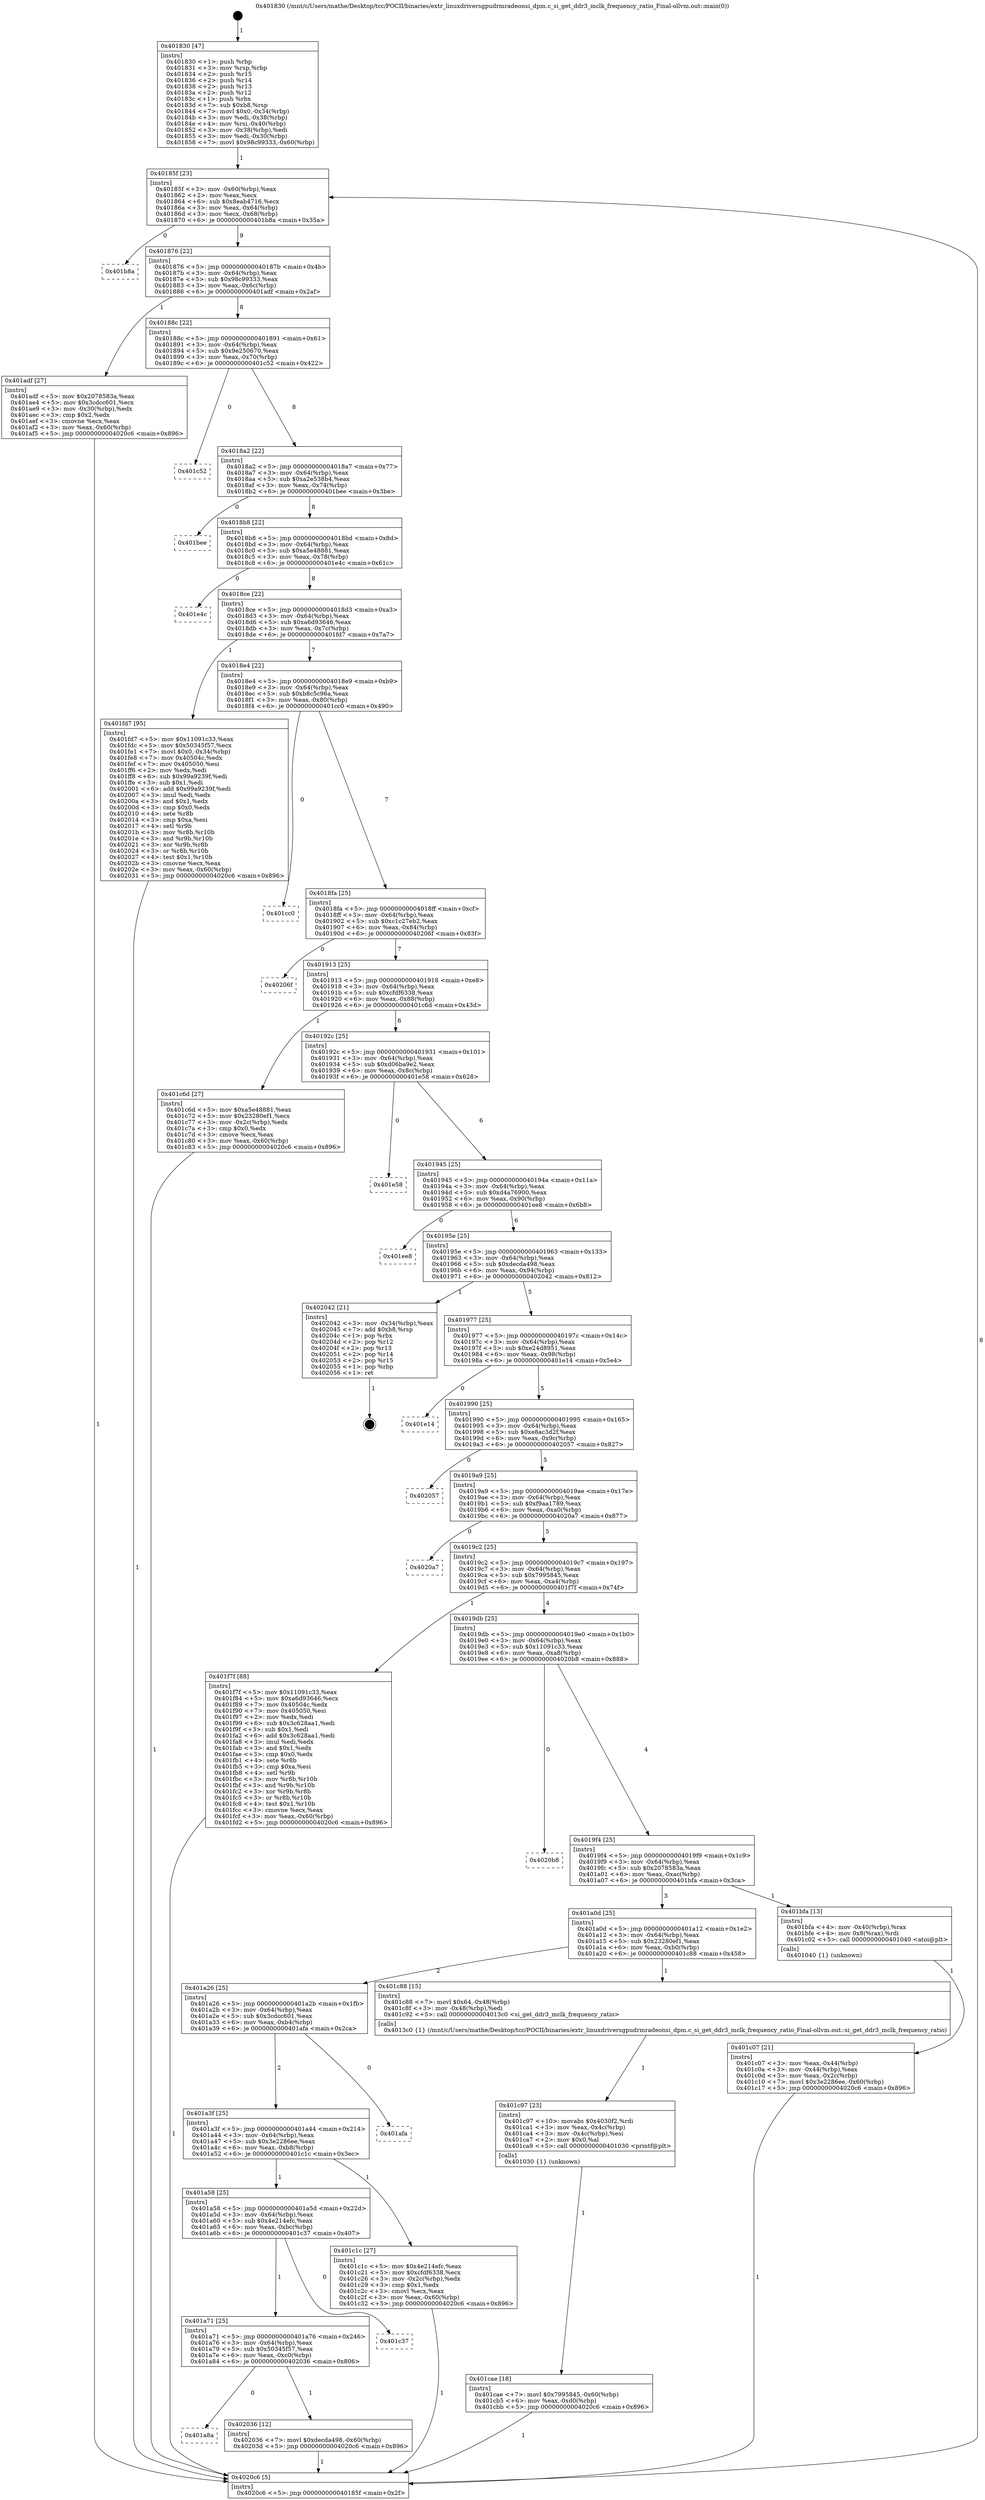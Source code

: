 digraph "0x401830" {
  label = "0x401830 (/mnt/c/Users/mathe/Desktop/tcc/POCII/binaries/extr_linuxdriversgpudrmradeonsi_dpm.c_si_get_ddr3_mclk_frequency_ratio_Final-ollvm.out::main(0))"
  labelloc = "t"
  node[shape=record]

  Entry [label="",width=0.3,height=0.3,shape=circle,fillcolor=black,style=filled]
  "0x40185f" [label="{
     0x40185f [23]\l
     | [instrs]\l
     &nbsp;&nbsp;0x40185f \<+3\>: mov -0x60(%rbp),%eax\l
     &nbsp;&nbsp;0x401862 \<+2\>: mov %eax,%ecx\l
     &nbsp;&nbsp;0x401864 \<+6\>: sub $0x8eab4716,%ecx\l
     &nbsp;&nbsp;0x40186a \<+3\>: mov %eax,-0x64(%rbp)\l
     &nbsp;&nbsp;0x40186d \<+3\>: mov %ecx,-0x68(%rbp)\l
     &nbsp;&nbsp;0x401870 \<+6\>: je 0000000000401b8a \<main+0x35a\>\l
  }"]
  "0x401b8a" [label="{
     0x401b8a\l
  }", style=dashed]
  "0x401876" [label="{
     0x401876 [22]\l
     | [instrs]\l
     &nbsp;&nbsp;0x401876 \<+5\>: jmp 000000000040187b \<main+0x4b\>\l
     &nbsp;&nbsp;0x40187b \<+3\>: mov -0x64(%rbp),%eax\l
     &nbsp;&nbsp;0x40187e \<+5\>: sub $0x98c99333,%eax\l
     &nbsp;&nbsp;0x401883 \<+3\>: mov %eax,-0x6c(%rbp)\l
     &nbsp;&nbsp;0x401886 \<+6\>: je 0000000000401adf \<main+0x2af\>\l
  }"]
  Exit [label="",width=0.3,height=0.3,shape=circle,fillcolor=black,style=filled,peripheries=2]
  "0x401adf" [label="{
     0x401adf [27]\l
     | [instrs]\l
     &nbsp;&nbsp;0x401adf \<+5\>: mov $0x2078583a,%eax\l
     &nbsp;&nbsp;0x401ae4 \<+5\>: mov $0x3cdcc601,%ecx\l
     &nbsp;&nbsp;0x401ae9 \<+3\>: mov -0x30(%rbp),%edx\l
     &nbsp;&nbsp;0x401aec \<+3\>: cmp $0x2,%edx\l
     &nbsp;&nbsp;0x401aef \<+3\>: cmovne %ecx,%eax\l
     &nbsp;&nbsp;0x401af2 \<+3\>: mov %eax,-0x60(%rbp)\l
     &nbsp;&nbsp;0x401af5 \<+5\>: jmp 00000000004020c6 \<main+0x896\>\l
  }"]
  "0x40188c" [label="{
     0x40188c [22]\l
     | [instrs]\l
     &nbsp;&nbsp;0x40188c \<+5\>: jmp 0000000000401891 \<main+0x61\>\l
     &nbsp;&nbsp;0x401891 \<+3\>: mov -0x64(%rbp),%eax\l
     &nbsp;&nbsp;0x401894 \<+5\>: sub $0x9e250670,%eax\l
     &nbsp;&nbsp;0x401899 \<+3\>: mov %eax,-0x70(%rbp)\l
     &nbsp;&nbsp;0x40189c \<+6\>: je 0000000000401c52 \<main+0x422\>\l
  }"]
  "0x4020c6" [label="{
     0x4020c6 [5]\l
     | [instrs]\l
     &nbsp;&nbsp;0x4020c6 \<+5\>: jmp 000000000040185f \<main+0x2f\>\l
  }"]
  "0x401830" [label="{
     0x401830 [47]\l
     | [instrs]\l
     &nbsp;&nbsp;0x401830 \<+1\>: push %rbp\l
     &nbsp;&nbsp;0x401831 \<+3\>: mov %rsp,%rbp\l
     &nbsp;&nbsp;0x401834 \<+2\>: push %r15\l
     &nbsp;&nbsp;0x401836 \<+2\>: push %r14\l
     &nbsp;&nbsp;0x401838 \<+2\>: push %r13\l
     &nbsp;&nbsp;0x40183a \<+2\>: push %r12\l
     &nbsp;&nbsp;0x40183c \<+1\>: push %rbx\l
     &nbsp;&nbsp;0x40183d \<+7\>: sub $0xb8,%rsp\l
     &nbsp;&nbsp;0x401844 \<+7\>: movl $0x0,-0x34(%rbp)\l
     &nbsp;&nbsp;0x40184b \<+3\>: mov %edi,-0x38(%rbp)\l
     &nbsp;&nbsp;0x40184e \<+4\>: mov %rsi,-0x40(%rbp)\l
     &nbsp;&nbsp;0x401852 \<+3\>: mov -0x38(%rbp),%edi\l
     &nbsp;&nbsp;0x401855 \<+3\>: mov %edi,-0x30(%rbp)\l
     &nbsp;&nbsp;0x401858 \<+7\>: movl $0x98c99333,-0x60(%rbp)\l
  }"]
  "0x401a8a" [label="{
     0x401a8a\l
  }", style=dashed]
  "0x401c52" [label="{
     0x401c52\l
  }", style=dashed]
  "0x4018a2" [label="{
     0x4018a2 [22]\l
     | [instrs]\l
     &nbsp;&nbsp;0x4018a2 \<+5\>: jmp 00000000004018a7 \<main+0x77\>\l
     &nbsp;&nbsp;0x4018a7 \<+3\>: mov -0x64(%rbp),%eax\l
     &nbsp;&nbsp;0x4018aa \<+5\>: sub $0xa2e538b4,%eax\l
     &nbsp;&nbsp;0x4018af \<+3\>: mov %eax,-0x74(%rbp)\l
     &nbsp;&nbsp;0x4018b2 \<+6\>: je 0000000000401bee \<main+0x3be\>\l
  }"]
  "0x402036" [label="{
     0x402036 [12]\l
     | [instrs]\l
     &nbsp;&nbsp;0x402036 \<+7\>: movl $0xdecda498,-0x60(%rbp)\l
     &nbsp;&nbsp;0x40203d \<+5\>: jmp 00000000004020c6 \<main+0x896\>\l
  }"]
  "0x401bee" [label="{
     0x401bee\l
  }", style=dashed]
  "0x4018b8" [label="{
     0x4018b8 [22]\l
     | [instrs]\l
     &nbsp;&nbsp;0x4018b8 \<+5\>: jmp 00000000004018bd \<main+0x8d\>\l
     &nbsp;&nbsp;0x4018bd \<+3\>: mov -0x64(%rbp),%eax\l
     &nbsp;&nbsp;0x4018c0 \<+5\>: sub $0xa5e48881,%eax\l
     &nbsp;&nbsp;0x4018c5 \<+3\>: mov %eax,-0x78(%rbp)\l
     &nbsp;&nbsp;0x4018c8 \<+6\>: je 0000000000401e4c \<main+0x61c\>\l
  }"]
  "0x401a71" [label="{
     0x401a71 [25]\l
     | [instrs]\l
     &nbsp;&nbsp;0x401a71 \<+5\>: jmp 0000000000401a76 \<main+0x246\>\l
     &nbsp;&nbsp;0x401a76 \<+3\>: mov -0x64(%rbp),%eax\l
     &nbsp;&nbsp;0x401a79 \<+5\>: sub $0x50345f57,%eax\l
     &nbsp;&nbsp;0x401a7e \<+6\>: mov %eax,-0xc0(%rbp)\l
     &nbsp;&nbsp;0x401a84 \<+6\>: je 0000000000402036 \<main+0x806\>\l
  }"]
  "0x401e4c" [label="{
     0x401e4c\l
  }", style=dashed]
  "0x4018ce" [label="{
     0x4018ce [22]\l
     | [instrs]\l
     &nbsp;&nbsp;0x4018ce \<+5\>: jmp 00000000004018d3 \<main+0xa3\>\l
     &nbsp;&nbsp;0x4018d3 \<+3\>: mov -0x64(%rbp),%eax\l
     &nbsp;&nbsp;0x4018d6 \<+5\>: sub $0xa6d93646,%eax\l
     &nbsp;&nbsp;0x4018db \<+3\>: mov %eax,-0x7c(%rbp)\l
     &nbsp;&nbsp;0x4018de \<+6\>: je 0000000000401fd7 \<main+0x7a7\>\l
  }"]
  "0x401c37" [label="{
     0x401c37\l
  }", style=dashed]
  "0x401fd7" [label="{
     0x401fd7 [95]\l
     | [instrs]\l
     &nbsp;&nbsp;0x401fd7 \<+5\>: mov $0x11091c33,%eax\l
     &nbsp;&nbsp;0x401fdc \<+5\>: mov $0x50345f57,%ecx\l
     &nbsp;&nbsp;0x401fe1 \<+7\>: movl $0x0,-0x34(%rbp)\l
     &nbsp;&nbsp;0x401fe8 \<+7\>: mov 0x40504c,%edx\l
     &nbsp;&nbsp;0x401fef \<+7\>: mov 0x405050,%esi\l
     &nbsp;&nbsp;0x401ff6 \<+2\>: mov %edx,%edi\l
     &nbsp;&nbsp;0x401ff8 \<+6\>: sub $0x99a9239f,%edi\l
     &nbsp;&nbsp;0x401ffe \<+3\>: sub $0x1,%edi\l
     &nbsp;&nbsp;0x402001 \<+6\>: add $0x99a9239f,%edi\l
     &nbsp;&nbsp;0x402007 \<+3\>: imul %edi,%edx\l
     &nbsp;&nbsp;0x40200a \<+3\>: and $0x1,%edx\l
     &nbsp;&nbsp;0x40200d \<+3\>: cmp $0x0,%edx\l
     &nbsp;&nbsp;0x402010 \<+4\>: sete %r8b\l
     &nbsp;&nbsp;0x402014 \<+3\>: cmp $0xa,%esi\l
     &nbsp;&nbsp;0x402017 \<+4\>: setl %r9b\l
     &nbsp;&nbsp;0x40201b \<+3\>: mov %r8b,%r10b\l
     &nbsp;&nbsp;0x40201e \<+3\>: and %r9b,%r10b\l
     &nbsp;&nbsp;0x402021 \<+3\>: xor %r9b,%r8b\l
     &nbsp;&nbsp;0x402024 \<+3\>: or %r8b,%r10b\l
     &nbsp;&nbsp;0x402027 \<+4\>: test $0x1,%r10b\l
     &nbsp;&nbsp;0x40202b \<+3\>: cmovne %ecx,%eax\l
     &nbsp;&nbsp;0x40202e \<+3\>: mov %eax,-0x60(%rbp)\l
     &nbsp;&nbsp;0x402031 \<+5\>: jmp 00000000004020c6 \<main+0x896\>\l
  }"]
  "0x4018e4" [label="{
     0x4018e4 [22]\l
     | [instrs]\l
     &nbsp;&nbsp;0x4018e4 \<+5\>: jmp 00000000004018e9 \<main+0xb9\>\l
     &nbsp;&nbsp;0x4018e9 \<+3\>: mov -0x64(%rbp),%eax\l
     &nbsp;&nbsp;0x4018ec \<+5\>: sub $0xb8c5c96a,%eax\l
     &nbsp;&nbsp;0x4018f1 \<+3\>: mov %eax,-0x80(%rbp)\l
     &nbsp;&nbsp;0x4018f4 \<+6\>: je 0000000000401cc0 \<main+0x490\>\l
  }"]
  "0x401cae" [label="{
     0x401cae [18]\l
     | [instrs]\l
     &nbsp;&nbsp;0x401cae \<+7\>: movl $0x7995845,-0x60(%rbp)\l
     &nbsp;&nbsp;0x401cb5 \<+6\>: mov %eax,-0xd0(%rbp)\l
     &nbsp;&nbsp;0x401cbb \<+5\>: jmp 00000000004020c6 \<main+0x896\>\l
  }"]
  "0x401cc0" [label="{
     0x401cc0\l
  }", style=dashed]
  "0x4018fa" [label="{
     0x4018fa [25]\l
     | [instrs]\l
     &nbsp;&nbsp;0x4018fa \<+5\>: jmp 00000000004018ff \<main+0xcf\>\l
     &nbsp;&nbsp;0x4018ff \<+3\>: mov -0x64(%rbp),%eax\l
     &nbsp;&nbsp;0x401902 \<+5\>: sub $0xc1c27eb2,%eax\l
     &nbsp;&nbsp;0x401907 \<+6\>: mov %eax,-0x84(%rbp)\l
     &nbsp;&nbsp;0x40190d \<+6\>: je 000000000040206f \<main+0x83f\>\l
  }"]
  "0x401c97" [label="{
     0x401c97 [23]\l
     | [instrs]\l
     &nbsp;&nbsp;0x401c97 \<+10\>: movabs $0x4030f2,%rdi\l
     &nbsp;&nbsp;0x401ca1 \<+3\>: mov %eax,-0x4c(%rbp)\l
     &nbsp;&nbsp;0x401ca4 \<+3\>: mov -0x4c(%rbp),%esi\l
     &nbsp;&nbsp;0x401ca7 \<+2\>: mov $0x0,%al\l
     &nbsp;&nbsp;0x401ca9 \<+5\>: call 0000000000401030 \<printf@plt\>\l
     | [calls]\l
     &nbsp;&nbsp;0x401030 \{1\} (unknown)\l
  }"]
  "0x40206f" [label="{
     0x40206f\l
  }", style=dashed]
  "0x401913" [label="{
     0x401913 [25]\l
     | [instrs]\l
     &nbsp;&nbsp;0x401913 \<+5\>: jmp 0000000000401918 \<main+0xe8\>\l
     &nbsp;&nbsp;0x401918 \<+3\>: mov -0x64(%rbp),%eax\l
     &nbsp;&nbsp;0x40191b \<+5\>: sub $0xcfdf6338,%eax\l
     &nbsp;&nbsp;0x401920 \<+6\>: mov %eax,-0x88(%rbp)\l
     &nbsp;&nbsp;0x401926 \<+6\>: je 0000000000401c6d \<main+0x43d\>\l
  }"]
  "0x401a58" [label="{
     0x401a58 [25]\l
     | [instrs]\l
     &nbsp;&nbsp;0x401a58 \<+5\>: jmp 0000000000401a5d \<main+0x22d\>\l
     &nbsp;&nbsp;0x401a5d \<+3\>: mov -0x64(%rbp),%eax\l
     &nbsp;&nbsp;0x401a60 \<+5\>: sub $0x4e214efc,%eax\l
     &nbsp;&nbsp;0x401a65 \<+6\>: mov %eax,-0xbc(%rbp)\l
     &nbsp;&nbsp;0x401a6b \<+6\>: je 0000000000401c37 \<main+0x407\>\l
  }"]
  "0x401c6d" [label="{
     0x401c6d [27]\l
     | [instrs]\l
     &nbsp;&nbsp;0x401c6d \<+5\>: mov $0xa5e48881,%eax\l
     &nbsp;&nbsp;0x401c72 \<+5\>: mov $0x23280ef1,%ecx\l
     &nbsp;&nbsp;0x401c77 \<+3\>: mov -0x2c(%rbp),%edx\l
     &nbsp;&nbsp;0x401c7a \<+3\>: cmp $0x0,%edx\l
     &nbsp;&nbsp;0x401c7d \<+3\>: cmove %ecx,%eax\l
     &nbsp;&nbsp;0x401c80 \<+3\>: mov %eax,-0x60(%rbp)\l
     &nbsp;&nbsp;0x401c83 \<+5\>: jmp 00000000004020c6 \<main+0x896\>\l
  }"]
  "0x40192c" [label="{
     0x40192c [25]\l
     | [instrs]\l
     &nbsp;&nbsp;0x40192c \<+5\>: jmp 0000000000401931 \<main+0x101\>\l
     &nbsp;&nbsp;0x401931 \<+3\>: mov -0x64(%rbp),%eax\l
     &nbsp;&nbsp;0x401934 \<+5\>: sub $0xd06ba9e2,%eax\l
     &nbsp;&nbsp;0x401939 \<+6\>: mov %eax,-0x8c(%rbp)\l
     &nbsp;&nbsp;0x40193f \<+6\>: je 0000000000401e58 \<main+0x628\>\l
  }"]
  "0x401c1c" [label="{
     0x401c1c [27]\l
     | [instrs]\l
     &nbsp;&nbsp;0x401c1c \<+5\>: mov $0x4e214efc,%eax\l
     &nbsp;&nbsp;0x401c21 \<+5\>: mov $0xcfdf6338,%ecx\l
     &nbsp;&nbsp;0x401c26 \<+3\>: mov -0x2c(%rbp),%edx\l
     &nbsp;&nbsp;0x401c29 \<+3\>: cmp $0x1,%edx\l
     &nbsp;&nbsp;0x401c2c \<+3\>: cmovl %ecx,%eax\l
     &nbsp;&nbsp;0x401c2f \<+3\>: mov %eax,-0x60(%rbp)\l
     &nbsp;&nbsp;0x401c32 \<+5\>: jmp 00000000004020c6 \<main+0x896\>\l
  }"]
  "0x401e58" [label="{
     0x401e58\l
  }", style=dashed]
  "0x401945" [label="{
     0x401945 [25]\l
     | [instrs]\l
     &nbsp;&nbsp;0x401945 \<+5\>: jmp 000000000040194a \<main+0x11a\>\l
     &nbsp;&nbsp;0x40194a \<+3\>: mov -0x64(%rbp),%eax\l
     &nbsp;&nbsp;0x40194d \<+5\>: sub $0xd4a76900,%eax\l
     &nbsp;&nbsp;0x401952 \<+6\>: mov %eax,-0x90(%rbp)\l
     &nbsp;&nbsp;0x401958 \<+6\>: je 0000000000401ee8 \<main+0x6b8\>\l
  }"]
  "0x401a3f" [label="{
     0x401a3f [25]\l
     | [instrs]\l
     &nbsp;&nbsp;0x401a3f \<+5\>: jmp 0000000000401a44 \<main+0x214\>\l
     &nbsp;&nbsp;0x401a44 \<+3\>: mov -0x64(%rbp),%eax\l
     &nbsp;&nbsp;0x401a47 \<+5\>: sub $0x3e2286ee,%eax\l
     &nbsp;&nbsp;0x401a4c \<+6\>: mov %eax,-0xb8(%rbp)\l
     &nbsp;&nbsp;0x401a52 \<+6\>: je 0000000000401c1c \<main+0x3ec\>\l
  }"]
  "0x401ee8" [label="{
     0x401ee8\l
  }", style=dashed]
  "0x40195e" [label="{
     0x40195e [25]\l
     | [instrs]\l
     &nbsp;&nbsp;0x40195e \<+5\>: jmp 0000000000401963 \<main+0x133\>\l
     &nbsp;&nbsp;0x401963 \<+3\>: mov -0x64(%rbp),%eax\l
     &nbsp;&nbsp;0x401966 \<+5\>: sub $0xdecda498,%eax\l
     &nbsp;&nbsp;0x40196b \<+6\>: mov %eax,-0x94(%rbp)\l
     &nbsp;&nbsp;0x401971 \<+6\>: je 0000000000402042 \<main+0x812\>\l
  }"]
  "0x401afa" [label="{
     0x401afa\l
  }", style=dashed]
  "0x402042" [label="{
     0x402042 [21]\l
     | [instrs]\l
     &nbsp;&nbsp;0x402042 \<+3\>: mov -0x34(%rbp),%eax\l
     &nbsp;&nbsp;0x402045 \<+7\>: add $0xb8,%rsp\l
     &nbsp;&nbsp;0x40204c \<+1\>: pop %rbx\l
     &nbsp;&nbsp;0x40204d \<+2\>: pop %r12\l
     &nbsp;&nbsp;0x40204f \<+2\>: pop %r13\l
     &nbsp;&nbsp;0x402051 \<+2\>: pop %r14\l
     &nbsp;&nbsp;0x402053 \<+2\>: pop %r15\l
     &nbsp;&nbsp;0x402055 \<+1\>: pop %rbp\l
     &nbsp;&nbsp;0x402056 \<+1\>: ret\l
  }"]
  "0x401977" [label="{
     0x401977 [25]\l
     | [instrs]\l
     &nbsp;&nbsp;0x401977 \<+5\>: jmp 000000000040197c \<main+0x14c\>\l
     &nbsp;&nbsp;0x40197c \<+3\>: mov -0x64(%rbp),%eax\l
     &nbsp;&nbsp;0x40197f \<+5\>: sub $0xe24d8951,%eax\l
     &nbsp;&nbsp;0x401984 \<+6\>: mov %eax,-0x98(%rbp)\l
     &nbsp;&nbsp;0x40198a \<+6\>: je 0000000000401e14 \<main+0x5e4\>\l
  }"]
  "0x401a26" [label="{
     0x401a26 [25]\l
     | [instrs]\l
     &nbsp;&nbsp;0x401a26 \<+5\>: jmp 0000000000401a2b \<main+0x1fb\>\l
     &nbsp;&nbsp;0x401a2b \<+3\>: mov -0x64(%rbp),%eax\l
     &nbsp;&nbsp;0x401a2e \<+5\>: sub $0x3cdcc601,%eax\l
     &nbsp;&nbsp;0x401a33 \<+6\>: mov %eax,-0xb4(%rbp)\l
     &nbsp;&nbsp;0x401a39 \<+6\>: je 0000000000401afa \<main+0x2ca\>\l
  }"]
  "0x401e14" [label="{
     0x401e14\l
  }", style=dashed]
  "0x401990" [label="{
     0x401990 [25]\l
     | [instrs]\l
     &nbsp;&nbsp;0x401990 \<+5\>: jmp 0000000000401995 \<main+0x165\>\l
     &nbsp;&nbsp;0x401995 \<+3\>: mov -0x64(%rbp),%eax\l
     &nbsp;&nbsp;0x401998 \<+5\>: sub $0xe8ac3d2f,%eax\l
     &nbsp;&nbsp;0x40199d \<+6\>: mov %eax,-0x9c(%rbp)\l
     &nbsp;&nbsp;0x4019a3 \<+6\>: je 0000000000402057 \<main+0x827\>\l
  }"]
  "0x401c88" [label="{
     0x401c88 [15]\l
     | [instrs]\l
     &nbsp;&nbsp;0x401c88 \<+7\>: movl $0x64,-0x48(%rbp)\l
     &nbsp;&nbsp;0x401c8f \<+3\>: mov -0x48(%rbp),%edi\l
     &nbsp;&nbsp;0x401c92 \<+5\>: call 00000000004013c0 \<si_get_ddr3_mclk_frequency_ratio\>\l
     | [calls]\l
     &nbsp;&nbsp;0x4013c0 \{1\} (/mnt/c/Users/mathe/Desktop/tcc/POCII/binaries/extr_linuxdriversgpudrmradeonsi_dpm.c_si_get_ddr3_mclk_frequency_ratio_Final-ollvm.out::si_get_ddr3_mclk_frequency_ratio)\l
  }"]
  "0x402057" [label="{
     0x402057\l
  }", style=dashed]
  "0x4019a9" [label="{
     0x4019a9 [25]\l
     | [instrs]\l
     &nbsp;&nbsp;0x4019a9 \<+5\>: jmp 00000000004019ae \<main+0x17e\>\l
     &nbsp;&nbsp;0x4019ae \<+3\>: mov -0x64(%rbp),%eax\l
     &nbsp;&nbsp;0x4019b1 \<+5\>: sub $0xf9aa1789,%eax\l
     &nbsp;&nbsp;0x4019b6 \<+6\>: mov %eax,-0xa0(%rbp)\l
     &nbsp;&nbsp;0x4019bc \<+6\>: je 00000000004020a7 \<main+0x877\>\l
  }"]
  "0x401c07" [label="{
     0x401c07 [21]\l
     | [instrs]\l
     &nbsp;&nbsp;0x401c07 \<+3\>: mov %eax,-0x44(%rbp)\l
     &nbsp;&nbsp;0x401c0a \<+3\>: mov -0x44(%rbp),%eax\l
     &nbsp;&nbsp;0x401c0d \<+3\>: mov %eax,-0x2c(%rbp)\l
     &nbsp;&nbsp;0x401c10 \<+7\>: movl $0x3e2286ee,-0x60(%rbp)\l
     &nbsp;&nbsp;0x401c17 \<+5\>: jmp 00000000004020c6 \<main+0x896\>\l
  }"]
  "0x4020a7" [label="{
     0x4020a7\l
  }", style=dashed]
  "0x4019c2" [label="{
     0x4019c2 [25]\l
     | [instrs]\l
     &nbsp;&nbsp;0x4019c2 \<+5\>: jmp 00000000004019c7 \<main+0x197\>\l
     &nbsp;&nbsp;0x4019c7 \<+3\>: mov -0x64(%rbp),%eax\l
     &nbsp;&nbsp;0x4019ca \<+5\>: sub $0x7995845,%eax\l
     &nbsp;&nbsp;0x4019cf \<+6\>: mov %eax,-0xa4(%rbp)\l
     &nbsp;&nbsp;0x4019d5 \<+6\>: je 0000000000401f7f \<main+0x74f\>\l
  }"]
  "0x401a0d" [label="{
     0x401a0d [25]\l
     | [instrs]\l
     &nbsp;&nbsp;0x401a0d \<+5\>: jmp 0000000000401a12 \<main+0x1e2\>\l
     &nbsp;&nbsp;0x401a12 \<+3\>: mov -0x64(%rbp),%eax\l
     &nbsp;&nbsp;0x401a15 \<+5\>: sub $0x23280ef1,%eax\l
     &nbsp;&nbsp;0x401a1a \<+6\>: mov %eax,-0xb0(%rbp)\l
     &nbsp;&nbsp;0x401a20 \<+6\>: je 0000000000401c88 \<main+0x458\>\l
  }"]
  "0x401f7f" [label="{
     0x401f7f [88]\l
     | [instrs]\l
     &nbsp;&nbsp;0x401f7f \<+5\>: mov $0x11091c33,%eax\l
     &nbsp;&nbsp;0x401f84 \<+5\>: mov $0xa6d93646,%ecx\l
     &nbsp;&nbsp;0x401f89 \<+7\>: mov 0x40504c,%edx\l
     &nbsp;&nbsp;0x401f90 \<+7\>: mov 0x405050,%esi\l
     &nbsp;&nbsp;0x401f97 \<+2\>: mov %edx,%edi\l
     &nbsp;&nbsp;0x401f99 \<+6\>: sub $0x3c628aa1,%edi\l
     &nbsp;&nbsp;0x401f9f \<+3\>: sub $0x1,%edi\l
     &nbsp;&nbsp;0x401fa2 \<+6\>: add $0x3c628aa1,%edi\l
     &nbsp;&nbsp;0x401fa8 \<+3\>: imul %edi,%edx\l
     &nbsp;&nbsp;0x401fab \<+3\>: and $0x1,%edx\l
     &nbsp;&nbsp;0x401fae \<+3\>: cmp $0x0,%edx\l
     &nbsp;&nbsp;0x401fb1 \<+4\>: sete %r8b\l
     &nbsp;&nbsp;0x401fb5 \<+3\>: cmp $0xa,%esi\l
     &nbsp;&nbsp;0x401fb8 \<+4\>: setl %r9b\l
     &nbsp;&nbsp;0x401fbc \<+3\>: mov %r8b,%r10b\l
     &nbsp;&nbsp;0x401fbf \<+3\>: and %r9b,%r10b\l
     &nbsp;&nbsp;0x401fc2 \<+3\>: xor %r9b,%r8b\l
     &nbsp;&nbsp;0x401fc5 \<+3\>: or %r8b,%r10b\l
     &nbsp;&nbsp;0x401fc8 \<+4\>: test $0x1,%r10b\l
     &nbsp;&nbsp;0x401fcc \<+3\>: cmovne %ecx,%eax\l
     &nbsp;&nbsp;0x401fcf \<+3\>: mov %eax,-0x60(%rbp)\l
     &nbsp;&nbsp;0x401fd2 \<+5\>: jmp 00000000004020c6 \<main+0x896\>\l
  }"]
  "0x4019db" [label="{
     0x4019db [25]\l
     | [instrs]\l
     &nbsp;&nbsp;0x4019db \<+5\>: jmp 00000000004019e0 \<main+0x1b0\>\l
     &nbsp;&nbsp;0x4019e0 \<+3\>: mov -0x64(%rbp),%eax\l
     &nbsp;&nbsp;0x4019e3 \<+5\>: sub $0x11091c33,%eax\l
     &nbsp;&nbsp;0x4019e8 \<+6\>: mov %eax,-0xa8(%rbp)\l
     &nbsp;&nbsp;0x4019ee \<+6\>: je 00000000004020b8 \<main+0x888\>\l
  }"]
  "0x401bfa" [label="{
     0x401bfa [13]\l
     | [instrs]\l
     &nbsp;&nbsp;0x401bfa \<+4\>: mov -0x40(%rbp),%rax\l
     &nbsp;&nbsp;0x401bfe \<+4\>: mov 0x8(%rax),%rdi\l
     &nbsp;&nbsp;0x401c02 \<+5\>: call 0000000000401040 \<atoi@plt\>\l
     | [calls]\l
     &nbsp;&nbsp;0x401040 \{1\} (unknown)\l
  }"]
  "0x4020b8" [label="{
     0x4020b8\l
  }", style=dashed]
  "0x4019f4" [label="{
     0x4019f4 [25]\l
     | [instrs]\l
     &nbsp;&nbsp;0x4019f4 \<+5\>: jmp 00000000004019f9 \<main+0x1c9\>\l
     &nbsp;&nbsp;0x4019f9 \<+3\>: mov -0x64(%rbp),%eax\l
     &nbsp;&nbsp;0x4019fc \<+5\>: sub $0x2078583a,%eax\l
     &nbsp;&nbsp;0x401a01 \<+6\>: mov %eax,-0xac(%rbp)\l
     &nbsp;&nbsp;0x401a07 \<+6\>: je 0000000000401bfa \<main+0x3ca\>\l
  }"]
  Entry -> "0x401830" [label=" 1"]
  "0x40185f" -> "0x401b8a" [label=" 0"]
  "0x40185f" -> "0x401876" [label=" 9"]
  "0x402042" -> Exit [label=" 1"]
  "0x401876" -> "0x401adf" [label=" 1"]
  "0x401876" -> "0x40188c" [label=" 8"]
  "0x401adf" -> "0x4020c6" [label=" 1"]
  "0x401830" -> "0x40185f" [label=" 1"]
  "0x4020c6" -> "0x40185f" [label=" 8"]
  "0x402036" -> "0x4020c6" [label=" 1"]
  "0x40188c" -> "0x401c52" [label=" 0"]
  "0x40188c" -> "0x4018a2" [label=" 8"]
  "0x401a71" -> "0x401a8a" [label=" 0"]
  "0x4018a2" -> "0x401bee" [label=" 0"]
  "0x4018a2" -> "0x4018b8" [label=" 8"]
  "0x401a71" -> "0x402036" [label=" 1"]
  "0x4018b8" -> "0x401e4c" [label=" 0"]
  "0x4018b8" -> "0x4018ce" [label=" 8"]
  "0x401a58" -> "0x401a71" [label=" 1"]
  "0x4018ce" -> "0x401fd7" [label=" 1"]
  "0x4018ce" -> "0x4018e4" [label=" 7"]
  "0x401a58" -> "0x401c37" [label=" 0"]
  "0x4018e4" -> "0x401cc0" [label=" 0"]
  "0x4018e4" -> "0x4018fa" [label=" 7"]
  "0x401fd7" -> "0x4020c6" [label=" 1"]
  "0x4018fa" -> "0x40206f" [label=" 0"]
  "0x4018fa" -> "0x401913" [label=" 7"]
  "0x401f7f" -> "0x4020c6" [label=" 1"]
  "0x401913" -> "0x401c6d" [label=" 1"]
  "0x401913" -> "0x40192c" [label=" 6"]
  "0x401cae" -> "0x4020c6" [label=" 1"]
  "0x40192c" -> "0x401e58" [label=" 0"]
  "0x40192c" -> "0x401945" [label=" 6"]
  "0x401c97" -> "0x401cae" [label=" 1"]
  "0x401945" -> "0x401ee8" [label=" 0"]
  "0x401945" -> "0x40195e" [label=" 6"]
  "0x401c6d" -> "0x4020c6" [label=" 1"]
  "0x40195e" -> "0x402042" [label=" 1"]
  "0x40195e" -> "0x401977" [label=" 5"]
  "0x401c1c" -> "0x4020c6" [label=" 1"]
  "0x401977" -> "0x401e14" [label=" 0"]
  "0x401977" -> "0x401990" [label=" 5"]
  "0x401a3f" -> "0x401c1c" [label=" 1"]
  "0x401990" -> "0x402057" [label=" 0"]
  "0x401990" -> "0x4019a9" [label=" 5"]
  "0x401c88" -> "0x401c97" [label=" 1"]
  "0x4019a9" -> "0x4020a7" [label=" 0"]
  "0x4019a9" -> "0x4019c2" [label=" 5"]
  "0x401a26" -> "0x401afa" [label=" 0"]
  "0x4019c2" -> "0x401f7f" [label=" 1"]
  "0x4019c2" -> "0x4019db" [label=" 4"]
  "0x401a3f" -> "0x401a58" [label=" 1"]
  "0x4019db" -> "0x4020b8" [label=" 0"]
  "0x4019db" -> "0x4019f4" [label=" 4"]
  "0x401a0d" -> "0x401a26" [label=" 2"]
  "0x4019f4" -> "0x401bfa" [label=" 1"]
  "0x4019f4" -> "0x401a0d" [label=" 3"]
  "0x401bfa" -> "0x401c07" [label=" 1"]
  "0x401c07" -> "0x4020c6" [label=" 1"]
  "0x401a26" -> "0x401a3f" [label=" 2"]
  "0x401a0d" -> "0x401c88" [label=" 1"]
}
